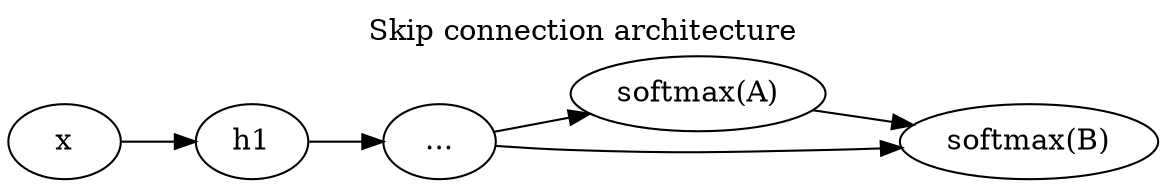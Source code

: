 digraph "ann_multihead" {
    // Label properies 
    label = "Skip connection architecture"
    labelloc = "top"
    
    // Make graph vertical 
    rankdir = "LR"

    // Defining nodes
    input [label = "x"]
    hidden1 [label = "h1"]
    hidden2 [label = "..."]
    outA [label = "softmax(A)"]
    outB [label = "softmax(B)"]

    // Defining connections
    input -> hidden1
    hidden1 -> hidden2
    hidden2 -> outA
    hidden2 -> outB 
    outA -> outB
}
